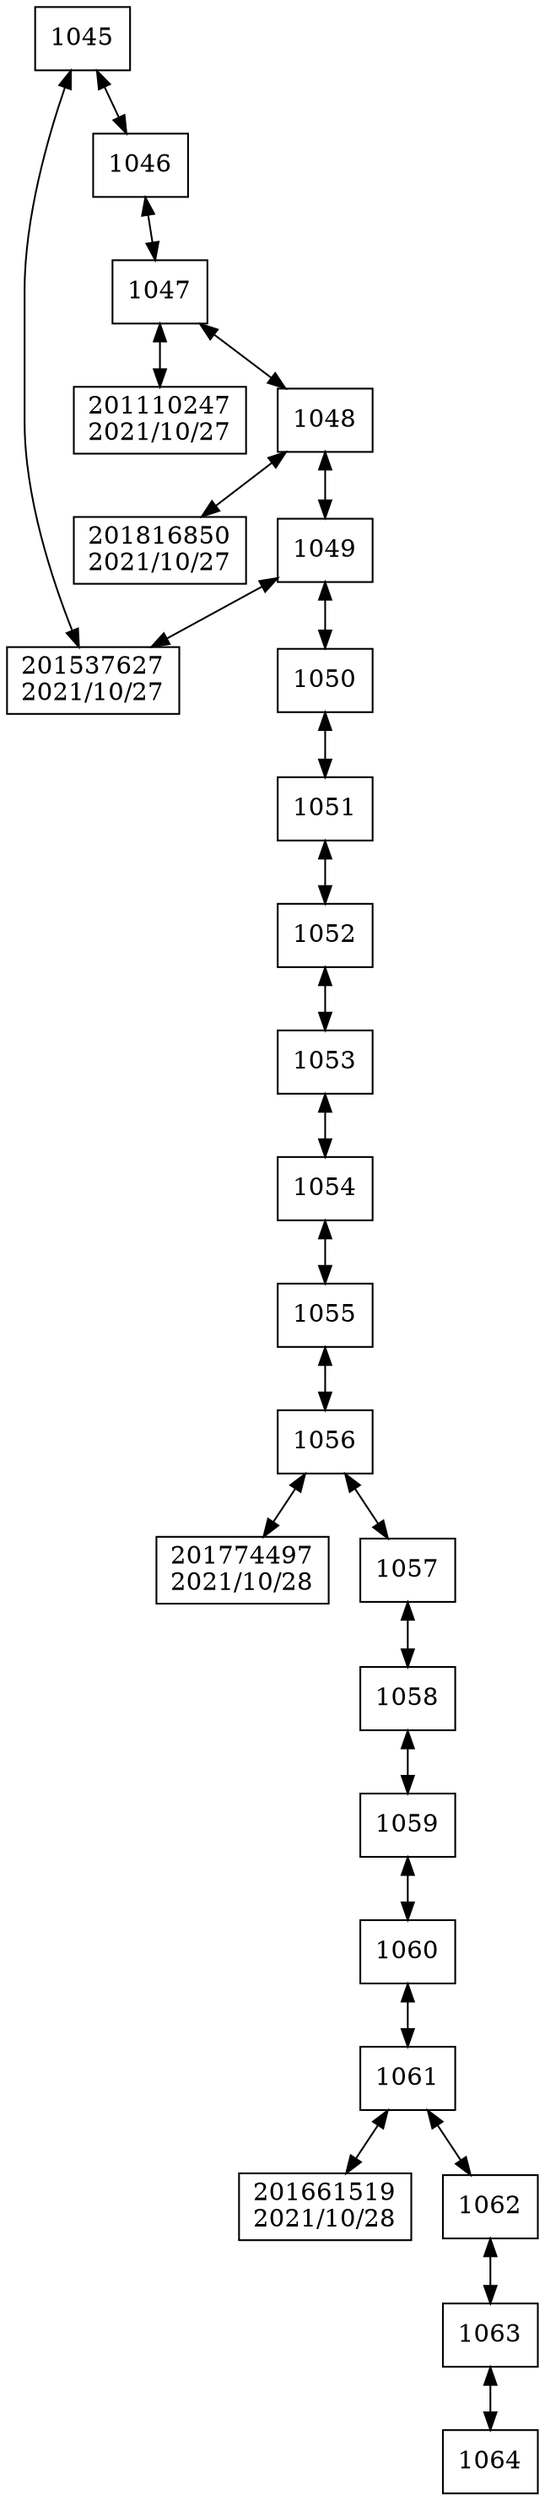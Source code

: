 digraph G{
 rankdir = TB; 
node [shape=box]; 
compound=true; 
"1045"[label="1045"];
"201537627"[label="201537627
2021/10/27"];
"1046"[label="1046"];
"1047"[label="1047"];
"201110247"[label="201110247
2021/10/27"];
"1048"[label="1048"];
"201816850"[label="201816850
2021/10/27"];
"1049"[label="1049"];
"201537627"[label="201537627
2021/10/27"];
"1050"[label="1050"];
"1051"[label="1051"];
"1052"[label="1052"];
"1053"[label="1053"];
"1054"[label="1054"];
"1055"[label="1055"];
"1056"[label="1056"];
"201774497"[label="201774497
2021/10/28"];
"1057"[label="1057"];
"1058"[label="1058"];
"1059"[label="1059"];
"1060"[label="1060"];
"1061"[label="1061"];
"201661519"[label="201661519
2021/10/28"];
"1062"[label="1062"];
"1063"[label="1063"];
"1064"[label="1064"];
"1045" -> "201537627"[dir="both"];
"1045" -> "1046"[dir="both"];
"1046" -> "1047"[dir="both"];
"1047" -> "201110247"[dir="both"];
"1047" -> "1048"[dir="both"];
"1048" -> "201816850"[dir="both"];
"1048" -> "1049"[dir="both"];
"1049" -> "201537627"[dir="both"];
"1049" -> "1050"[dir="both"];
"1050" -> "1051"[dir="both"];
"1051" -> "1052"[dir="both"];
"1052" -> "1053"[dir="both"];
"1053" -> "1054"[dir="both"];
"1054" -> "1055"[dir="both"];
"1055" -> "1056"[dir="both"];
"1056" -> "201774497"[dir="both"];
"1056" -> "1057"[dir="both"];
"1057" -> "1058"[dir="both"];
"1058" -> "1059"[dir="both"];
"1059" -> "1060"[dir="both"];
"1060" -> "1061"[dir="both"];
"1061" -> "201661519"[dir="both"];
"1061" -> "1062"[dir="both"];
"1062" -> "1063"[dir="both"];
"1063" -> "1064"[dir="both"];

}

